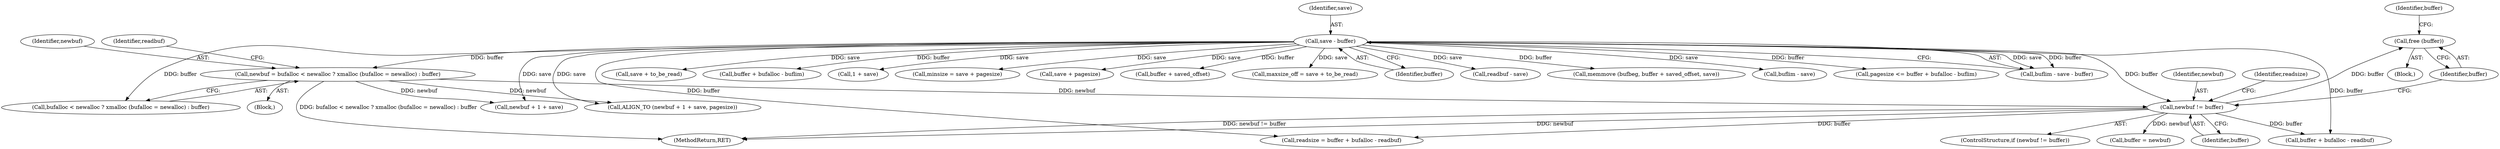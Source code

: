 digraph "0_savannah_8fcf61523644df42e1905c81bed26838e0b04f91@API" {
"1000490" [label="(Call,free (buffer))"];
"1000486" [label="(Call,newbuf != buffer)"];
"1000448" [label="(Call,newbuf = bufalloc < newalloc ? xmalloc (bufalloc = newalloc) : buffer)"];
"1000324" [label="(Call,save - buffer)"];
"1000449" [label="(Identifier,newbuf)"];
"1000409" [label="(Call,save + to_be_read)"];
"1000330" [label="(Call,buffer + bufalloc - buflim)"];
"1000462" [label="(Call,newbuf + 1 + save)"];
"1000325" [label="(Identifier,save)"];
"1000491" [label="(Identifier,buffer)"];
"1000497" [label="(Call,buffer + bufalloc - readbuf)"];
"1000464" [label="(Call,1 + save)"];
"1001408" [label="(MethodReturn,RET)"];
"1000347" [label="(Call,minsize = save + pagesize)"];
"1000493" [label="(Identifier,buffer)"];
"1000349" [label="(Call,save + pagesize)"];
"1000496" [label="(Identifier,readsize)"];
"1000475" [label="(Call,buffer + saved_offset)"];
"1000495" [label="(Call,readsize = buffer + bufalloc - readbuf)"];
"1000485" [label="(ControlStructure,if (newbuf != buffer))"];
"1000407" [label="(Call,maxsize_off = save + to_be_read)"];
"1000486" [label="(Call,newbuf != buffer)"];
"1000492" [label="(Call,buffer = newbuf)"];
"1000450" [label="(Call,bufalloc < newalloc ? xmalloc (bufalloc = newalloc) : buffer)"];
"1000448" [label="(Call,newbuf = bufalloc < newalloc ? xmalloc (bufalloc = newalloc) : buffer)"];
"1000326" [label="(Identifier,buffer)"];
"1000470" [label="(Call,readbuf - save)"];
"1000324" [label="(Call,save - buffer)"];
"1000489" [label="(Block,)"];
"1000473" [label="(Call,memmove (bufbeg, buffer + saved_offset, save))"];
"1000345" [label="(Block,)"];
"1000341" [label="(Call,buflim - save)"];
"1000461" [label="(Call,ALIGN_TO (newbuf + 1 + save, pagesize))"];
"1000328" [label="(Call,pagesize <= buffer + bufalloc - buflim)"];
"1000487" [label="(Identifier,newbuf)"];
"1000322" [label="(Call,buflim - save - buffer)"];
"1000488" [label="(Identifier,buffer)"];
"1000460" [label="(Identifier,readbuf)"];
"1000490" [label="(Call,free (buffer))"];
"1000490" -> "1000489"  [label="AST: "];
"1000490" -> "1000491"  [label="CFG: "];
"1000491" -> "1000490"  [label="AST: "];
"1000493" -> "1000490"  [label="CFG: "];
"1000486" -> "1000490"  [label="DDG: buffer"];
"1000486" -> "1000485"  [label="AST: "];
"1000486" -> "1000488"  [label="CFG: "];
"1000487" -> "1000486"  [label="AST: "];
"1000488" -> "1000486"  [label="AST: "];
"1000491" -> "1000486"  [label="CFG: "];
"1000496" -> "1000486"  [label="CFG: "];
"1000486" -> "1001408"  [label="DDG: newbuf != buffer"];
"1000486" -> "1001408"  [label="DDG: newbuf"];
"1000448" -> "1000486"  [label="DDG: newbuf"];
"1000324" -> "1000486"  [label="DDG: buffer"];
"1000486" -> "1000492"  [label="DDG: newbuf"];
"1000486" -> "1000495"  [label="DDG: buffer"];
"1000486" -> "1000497"  [label="DDG: buffer"];
"1000448" -> "1000345"  [label="AST: "];
"1000448" -> "1000450"  [label="CFG: "];
"1000449" -> "1000448"  [label="AST: "];
"1000450" -> "1000448"  [label="AST: "];
"1000460" -> "1000448"  [label="CFG: "];
"1000448" -> "1001408"  [label="DDG: bufalloc < newalloc ? xmalloc (bufalloc = newalloc) : buffer"];
"1000324" -> "1000448"  [label="DDG: buffer"];
"1000448" -> "1000461"  [label="DDG: newbuf"];
"1000448" -> "1000462"  [label="DDG: newbuf"];
"1000324" -> "1000322"  [label="AST: "];
"1000324" -> "1000326"  [label="CFG: "];
"1000325" -> "1000324"  [label="AST: "];
"1000326" -> "1000324"  [label="AST: "];
"1000322" -> "1000324"  [label="CFG: "];
"1000324" -> "1000322"  [label="DDG: save"];
"1000324" -> "1000322"  [label="DDG: buffer"];
"1000324" -> "1000328"  [label="DDG: buffer"];
"1000324" -> "1000330"  [label="DDG: buffer"];
"1000324" -> "1000341"  [label="DDG: save"];
"1000324" -> "1000347"  [label="DDG: save"];
"1000324" -> "1000349"  [label="DDG: save"];
"1000324" -> "1000407"  [label="DDG: save"];
"1000324" -> "1000409"  [label="DDG: save"];
"1000324" -> "1000450"  [label="DDG: buffer"];
"1000324" -> "1000461"  [label="DDG: save"];
"1000324" -> "1000462"  [label="DDG: save"];
"1000324" -> "1000464"  [label="DDG: save"];
"1000324" -> "1000470"  [label="DDG: save"];
"1000324" -> "1000473"  [label="DDG: buffer"];
"1000324" -> "1000475"  [label="DDG: buffer"];
"1000324" -> "1000495"  [label="DDG: buffer"];
"1000324" -> "1000497"  [label="DDG: buffer"];
}

